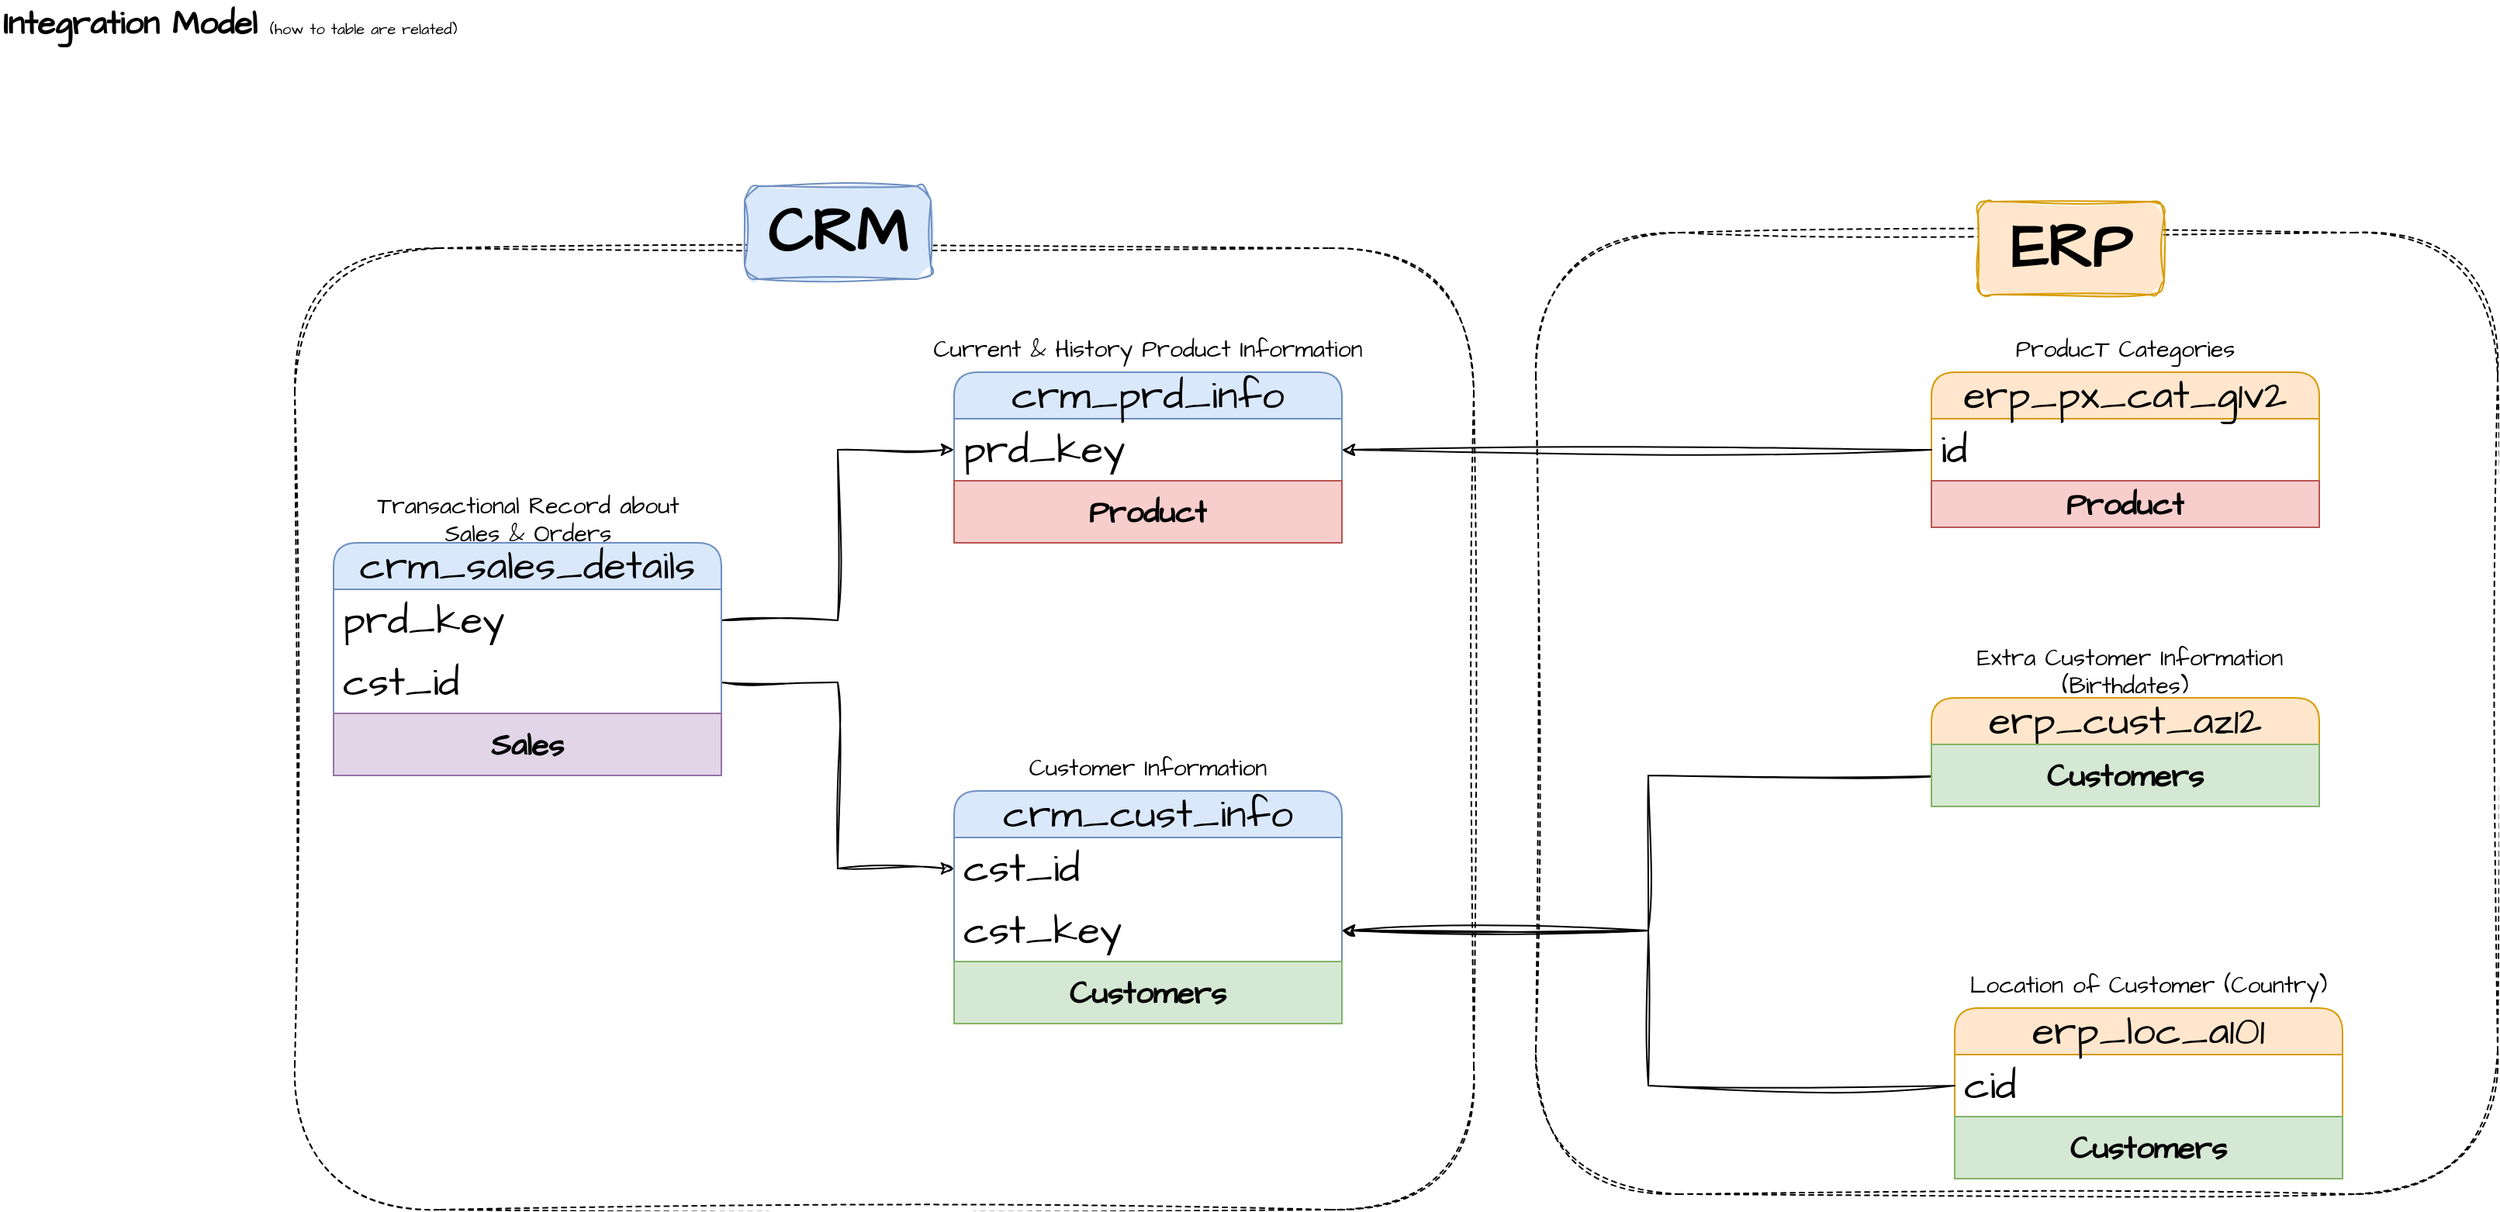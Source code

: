 <mxfile version="26.0.16">
  <diagram name="Page-1" id="4puyEekb4X_IylzsfQ45">
    <mxGraphModel dx="1500" dy="887" grid="1" gridSize="10" guides="1" tooltips="1" connect="1" arrows="1" fold="1" page="1" pageScale="1" pageWidth="827" pageHeight="1169" math="0" shadow="0">
      <root>
        <mxCell id="0" />
        <mxCell id="1" parent="0" />
        <mxCell id="3qB39O__vlH5QwlFf446-30" value="" style="rounded=1;whiteSpace=wrap;html=1;sketch=1;hachureGap=4;jiggle=2;curveFitting=1;fontFamily=Architects Daughter;fontSource=https%3A%2F%2Ffonts.googleapis.com%2Fcss%3Ffamily%3DArchitects%2BDaughter;dashed=1;fillColor=none;" parent="1" vertex="1">
          <mxGeometry x="1020" y="180" width="620" height="620" as="geometry" />
        </mxCell>
        <mxCell id="3qB39O__vlH5QwlFf446-1" value="&lt;font style=&quot;&quot;&gt;&lt;b style=&quot;font-size: 21px;&quot;&gt;Integration Model &lt;/b&gt;&lt;font style=&quot;font-size: 10px;&quot;&gt;(how to table are related)&lt;/font&gt;&lt;/font&gt;" style="text;html=1;align=left;verticalAlign=middle;whiteSpace=wrap;rounded=0;fontFamily=Architects Daughter;fontSource=https%3A%2F%2Ffonts.googleapis.com%2Fcss%3Ffamily%3DArchitects%2BDaughter;" parent="1" vertex="1">
          <mxGeometry x="30" y="30" width="390" height="30" as="geometry" />
        </mxCell>
        <mxCell id="3qB39O__vlH5QwlFf446-6" value="Customer Information" style="text;html=1;align=center;verticalAlign=middle;whiteSpace=wrap;rounded=0;fontFamily=Architects Daughter;fontSource=https%3A%2F%2Ffonts.googleapis.com%2Fcss%3Ffamily%3DArchitects%2BDaughter;fontSize=15;" parent="1" vertex="1">
          <mxGeometry x="655" y="510" width="230" height="30" as="geometry" />
        </mxCell>
        <mxCell id="3qB39O__vlH5QwlFf446-9" value="Current &amp;amp; History Product Information" style="text;html=1;align=center;verticalAlign=middle;whiteSpace=wrap;rounded=0;fontFamily=Architects Daughter;fontSource=https%3A%2F%2Ffonts.googleapis.com%2Fcss%3Ffamily%3DArchitects%2BDaughter;fontSize=15;" parent="1" vertex="1">
          <mxGeometry x="630" y="240" width="280" height="30" as="geometry" />
        </mxCell>
        <mxCell id="3qB39O__vlH5QwlFf446-12" value="Transactional Record about Sales &amp;amp; Orders" style="text;html=1;align=center;verticalAlign=middle;whiteSpace=wrap;rounded=0;fontFamily=Architects Daughter;fontSource=https%3A%2F%2Ffonts.googleapis.com%2Fcss%3Ffamily%3DArchitects%2BDaughter;fontSize=15;" parent="1" vertex="1">
          <mxGeometry x="267.5" y="350" width="205" height="30" as="geometry" />
        </mxCell>
        <mxCell id="3qB39O__vlH5QwlFf446-14" style="edgeStyle=orthogonalEdgeStyle;rounded=0;sketch=1;hachureGap=4;jiggle=2;curveFitting=1;orthogonalLoop=1;jettySize=auto;html=1;entryX=0;entryY=0.5;entryDx=0;entryDy=0;fontFamily=Architects Daughter;fontSource=https%3A%2F%2Ffonts.googleapis.com%2Fcss%3Ffamily%3DArchitects%2BDaughter;" parent="1" source="3qB39O__vlH5QwlFf446-13" target="3qB39O__vlH5QwlFf446-3" edge="1">
          <mxGeometry relative="1" as="geometry" />
        </mxCell>
        <mxCell id="3qB39O__vlH5QwlFf446-15" style="edgeStyle=orthogonalEdgeStyle;rounded=0;sketch=1;hachureGap=4;jiggle=2;curveFitting=1;orthogonalLoop=1;jettySize=auto;html=1;entryX=0;entryY=0.5;entryDx=0;entryDy=0;fontFamily=Architects Daughter;fontSource=https%3A%2F%2Ffonts.googleapis.com%2Fcss%3Ffamily%3DArchitects%2BDaughter;" parent="1" source="3qB39O__vlH5QwlFf446-11" target="3qB39O__vlH5QwlFf446-8" edge="1">
          <mxGeometry relative="1" as="geometry" />
        </mxCell>
        <mxCell id="3qB39O__vlH5QwlFf446-20" style="edgeStyle=orthogonalEdgeStyle;rounded=0;sketch=1;hachureGap=4;jiggle=2;curveFitting=1;orthogonalLoop=1;jettySize=auto;html=1;fontFamily=Architects Daughter;fontSource=https%3A%2F%2Ffonts.googleapis.com%2Fcss%3Ffamily%3DArchitects%2BDaughter;" parent="1" source="3qB39O__vlH5QwlFf446-17" target="3qB39O__vlH5QwlFf446-19" edge="1">
          <mxGeometry relative="1" as="geometry" />
        </mxCell>
        <mxCell id="3qB39O__vlH5QwlFf446-21" value="erp_loc_a101" style="swimlane;fontStyle=0;childLayout=stackLayout;horizontal=1;startSize=30;horizontalStack=0;resizeParent=1;resizeParentMax=0;resizeLast=0;collapsible=1;marginBottom=0;whiteSpace=wrap;html=1;hachureGap=4;fontFamily=Architects Daughter;fontSource=https%3A%2F%2Ffonts.googleapis.com%2Fcss%3Ffamily%3DArchitects%2BDaughter;rounded=1;fillColor=#ffe6cc;strokeColor=#d79b00;fontSize=26;arcSize=17;" parent="1" vertex="1">
          <mxGeometry x="1290" y="680" width="250" height="110" as="geometry">
            <mxRectangle x="110" y="270" width="230" height="80" as="alternateBounds" />
          </mxGeometry>
        </mxCell>
        <mxCell id="3qB39O__vlH5QwlFf446-22" value="cid" style="text;strokeColor=none;fillColor=none;align=left;verticalAlign=middle;spacingLeft=4;spacingRight=4;overflow=hidden;points=[[0,0.5],[1,0.5]];portConstraint=eastwest;rotatable=0;whiteSpace=wrap;html=1;fontFamily=Architects Daughter;fontSource=https%3A%2F%2Ffonts.googleapis.com%2Fcss%3Ffamily%3DArchitects%2BDaughter;fontSize=26;" parent="3qB39O__vlH5QwlFf446-21" vertex="1">
          <mxGeometry y="30" width="250" height="40" as="geometry" />
        </mxCell>
        <mxCell id="H_dzSZPHk7zQO8S-vS3x-8" value="&lt;font style=&quot;font-size: 20px;&quot;&gt;&lt;b&gt;Customers&lt;/b&gt;&lt;/font&gt;" style="text;html=1;strokeColor=#82b366;fillColor=#d5e8d4;align=center;verticalAlign=middle;whiteSpace=wrap;overflow=hidden;fontFamily=Architects Daughter;fontSource=https%3A%2F%2Ffonts.googleapis.com%2Fcss%3Ffamily%3DArchitects%2BDaughter;" vertex="1" parent="3qB39O__vlH5QwlFf446-21">
          <mxGeometry y="70" width="250" height="40" as="geometry" />
        </mxCell>
        <mxCell id="3qB39O__vlH5QwlFf446-24" style="edgeStyle=orthogonalEdgeStyle;rounded=0;sketch=1;hachureGap=4;jiggle=2;curveFitting=1;orthogonalLoop=1;jettySize=auto;html=1;fontFamily=Architects Daughter;fontSource=https%3A%2F%2Ffonts.googleapis.com%2Fcss%3Ffamily%3DArchitects%2BDaughter;" parent="1" source="3qB39O__vlH5QwlFf446-22" target="3qB39O__vlH5QwlFf446-19" edge="1">
          <mxGeometry relative="1" as="geometry" />
        </mxCell>
        <mxCell id="3qB39O__vlH5QwlFf446-25" value="erp_px_cat_g1v2" style="swimlane;fontStyle=0;childLayout=stackLayout;horizontal=1;startSize=30;horizontalStack=0;resizeParent=1;resizeParentMax=0;resizeLast=0;collapsible=1;marginBottom=0;whiteSpace=wrap;html=1;hachureGap=4;fontFamily=Architects Daughter;fontSource=https%3A%2F%2Ffonts.googleapis.com%2Fcss%3Ffamily%3DArchitects%2BDaughter;rounded=1;fillColor=#ffe6cc;strokeColor=#d79b00;fontSize=26;arcSize=17;" parent="1" vertex="1">
          <mxGeometry x="1275" y="270" width="250" height="100" as="geometry">
            <mxRectangle x="110" y="270" width="230" height="80" as="alternateBounds" />
          </mxGeometry>
        </mxCell>
        <mxCell id="3qB39O__vlH5QwlFf446-26" value="id" style="text;strokeColor=none;fillColor=none;align=left;verticalAlign=middle;spacingLeft=4;spacingRight=4;overflow=hidden;points=[[0,0.5],[1,0.5]];portConstraint=eastwest;rotatable=0;whiteSpace=wrap;html=1;fontFamily=Architects Daughter;fontSource=https%3A%2F%2Ffonts.googleapis.com%2Fcss%3Ffamily%3DArchitects%2BDaughter;fontSize=26;" parent="3qB39O__vlH5QwlFf446-25" vertex="1">
          <mxGeometry y="30" width="250" height="40" as="geometry" />
        </mxCell>
        <mxCell id="H_dzSZPHk7zQO8S-vS3x-2" value="&lt;font style=&quot;font-size: 20px;&quot;&gt;&lt;b&gt;Product&lt;/b&gt;&lt;/font&gt;" style="text;html=1;strokeColor=#b85450;fillColor=#f8cecc;align=center;verticalAlign=middle;whiteSpace=wrap;overflow=hidden;fontFamily=Architects Daughter;fontSource=https%3A%2F%2Ffonts.googleapis.com%2Fcss%3Ffamily%3DArchitects%2BDaughter;" vertex="1" parent="3qB39O__vlH5QwlFf446-25">
          <mxGeometry y="70" width="250" height="30" as="geometry" />
        </mxCell>
        <mxCell id="3qB39O__vlH5QwlFf446-27" value="ProducT Categories" style="text;html=1;align=center;verticalAlign=middle;whiteSpace=wrap;rounded=0;fontFamily=Architects Daughter;fontSource=https%3A%2F%2Ffonts.googleapis.com%2Fcss%3Ffamily%3DArchitects%2BDaughter;fontSize=15;" parent="1" vertex="1">
          <mxGeometry x="1260" y="240" width="280" height="30" as="geometry" />
        </mxCell>
        <mxCell id="3qB39O__vlH5QwlFf446-28" style="edgeStyle=orthogonalEdgeStyle;rounded=0;sketch=1;hachureGap=4;jiggle=2;curveFitting=1;orthogonalLoop=1;jettySize=auto;html=1;fontFamily=Architects Daughter;fontSource=https%3A%2F%2Ffonts.googleapis.com%2Fcss%3Ffamily%3DArchitects%2BDaughter;" parent="1" source="3qB39O__vlH5QwlFf446-26" target="3qB39O__vlH5QwlFf446-8" edge="1">
          <mxGeometry relative="1" as="geometry" />
        </mxCell>
        <mxCell id="3qB39O__vlH5QwlFf446-29" value="" style="rounded=1;whiteSpace=wrap;html=1;sketch=1;hachureGap=4;jiggle=2;curveFitting=1;fontFamily=Architects Daughter;fontSource=https%3A%2F%2Ffonts.googleapis.com%2Fcss%3Ffamily%3DArchitects%2BDaughter;dashed=1;fillColor=none;" parent="1" vertex="1">
          <mxGeometry x="220" y="190" width="760" height="620" as="geometry" />
        </mxCell>
        <mxCell id="3qB39O__vlH5QwlFf446-31" value="CRM" style="rounded=1;whiteSpace=wrap;html=1;sketch=1;hachureGap=4;jiggle=2;curveFitting=1;fontFamily=Architects Daughter;fontSource=https%3A%2F%2Ffonts.googleapis.com%2Fcss%3Ffamily%3DArchitects%2BDaughter;fillColor=#dae8fc;strokeColor=#6c8ebf;fontSize=40;fontStyle=1;fillStyle=solid;" parent="1" vertex="1">
          <mxGeometry x="510" y="150" width="120" height="60" as="geometry" />
        </mxCell>
        <mxCell id="3qB39O__vlH5QwlFf446-32" value="ERP" style="rounded=1;whiteSpace=wrap;html=1;sketch=1;hachureGap=4;jiggle=2;curveFitting=1;fontFamily=Architects Daughter;fontSource=https%3A%2F%2Ffonts.googleapis.com%2Fcss%3Ffamily%3DArchitects%2BDaughter;fillColor=#ffe6cc;strokeColor=#d79b00;fontSize=40;fontStyle=1;fillStyle=solid;" parent="1" vertex="1">
          <mxGeometry x="1305" y="160" width="120" height="60" as="geometry" />
        </mxCell>
        <mxCell id="3qB39O__vlH5QwlFf446-17" value="cid" style="text;strokeColor=none;fillColor=none;align=left;verticalAlign=middle;spacingLeft=4;spacingRight=4;overflow=hidden;points=[[0,0.5],[1,0.5]];portConstraint=eastwest;rotatable=0;whiteSpace=wrap;html=1;fontFamily=Architects Daughter;fontSource=https%3A%2F%2Ffonts.googleapis.com%2Fcss%3Ffamily%3DArchitects%2BDaughter;fontSize=26;" parent="1" vertex="1">
          <mxGeometry x="1290" y="510" width="250" height="40" as="geometry" />
        </mxCell>
        <mxCell id="3qB39O__vlH5QwlFf446-18" value="&amp;nbsp;Extra Customer Information (Birthdates)" style="text;html=1;align=center;verticalAlign=middle;whiteSpace=wrap;rounded=0;fontFamily=Architects Daughter;fontSource=https%3A%2F%2Ffonts.googleapis.com%2Fcss%3Ffamily%3DArchitects%2BDaughter;fontSize=15;" parent="1" vertex="1">
          <mxGeometry x="1260" y="445" width="280" height="35" as="geometry" />
        </mxCell>
        <mxCell id="3qB39O__vlH5QwlFf446-23" value="Location of Customer (Country)" style="text;html=1;align=center;verticalAlign=middle;whiteSpace=wrap;rounded=0;fontFamily=Architects Daughter;fontSource=https%3A%2F%2Ffonts.googleapis.com%2Fcss%3Ffamily%3DArchitects%2BDaughter;fontSize=15;" parent="1" vertex="1">
          <mxGeometry x="1275" y="650" width="280" height="30" as="geometry" />
        </mxCell>
        <mxCell id="3qB39O__vlH5QwlFf446-2" value="crm_cust_info" style="swimlane;fontStyle=0;childLayout=stackLayout;horizontal=1;startSize=30;horizontalStack=0;resizeParent=1;resizeParentMax=0;resizeLast=0;collapsible=1;marginBottom=0;whiteSpace=wrap;html=1;hachureGap=4;fontFamily=Architects Daughter;fontSource=https%3A%2F%2Ffonts.googleapis.com%2Fcss%3Ffamily%3DArchitects%2BDaughter;rounded=1;fillColor=#dae8fc;strokeColor=#6c8ebf;fontSize=26;arcSize=17;" parent="1" vertex="1">
          <mxGeometry x="645" y="540" width="250" height="150" as="geometry">
            <mxRectangle x="110" y="270" width="230" height="80" as="alternateBounds" />
          </mxGeometry>
        </mxCell>
        <mxCell id="3qB39O__vlH5QwlFf446-3" value="cst_id" style="text;strokeColor=none;fillColor=none;align=left;verticalAlign=middle;spacingLeft=4;spacingRight=4;overflow=hidden;points=[[0,0.5],[1,0.5]];portConstraint=eastwest;rotatable=0;whiteSpace=wrap;html=1;fontFamily=Architects Daughter;fontSource=https%3A%2F%2Ffonts.googleapis.com%2Fcss%3Ffamily%3DArchitects%2BDaughter;fontSize=26;" parent="3qB39O__vlH5QwlFf446-2" vertex="1">
          <mxGeometry y="30" width="250" height="40" as="geometry" />
        </mxCell>
        <mxCell id="3qB39O__vlH5QwlFf446-19" value="cst_key" style="text;strokeColor=none;fillColor=none;align=left;verticalAlign=middle;spacingLeft=4;spacingRight=4;overflow=hidden;points=[[0,0.5],[1,0.5]];portConstraint=eastwest;rotatable=0;whiteSpace=wrap;html=1;fontFamily=Architects Daughter;fontSource=https%3A%2F%2Ffonts.googleapis.com%2Fcss%3Ffamily%3DArchitects%2BDaughter;fontSize=26;" parent="3qB39O__vlH5QwlFf446-2" vertex="1">
          <mxGeometry y="70" width="250" height="40" as="geometry" />
        </mxCell>
        <mxCell id="H_dzSZPHk7zQO8S-vS3x-6" value="&lt;font style=&quot;font-size: 20px;&quot;&gt;&lt;b&gt;Customers&lt;/b&gt;&lt;/font&gt;" style="text;html=1;strokeColor=#82b366;fillColor=#d5e8d4;align=center;verticalAlign=middle;whiteSpace=wrap;overflow=hidden;fontFamily=Architects Daughter;fontSource=https%3A%2F%2Ffonts.googleapis.com%2Fcss%3Ffamily%3DArchitects%2BDaughter;" vertex="1" parent="3qB39O__vlH5QwlFf446-2">
          <mxGeometry y="110" width="250" height="40" as="geometry" />
        </mxCell>
        <mxCell id="3qB39O__vlH5QwlFf446-7" value="crm_prd_info" style="swimlane;fontStyle=0;childLayout=stackLayout;horizontal=1;startSize=30;horizontalStack=0;resizeParent=1;resizeParentMax=0;resizeLast=0;collapsible=1;marginBottom=0;whiteSpace=wrap;html=1;hachureGap=4;fontFamily=Architects Daughter;fontSource=https%3A%2F%2Ffonts.googleapis.com%2Fcss%3Ffamily%3DArchitects%2BDaughter;rounded=1;fillColor=#dae8fc;strokeColor=#6c8ebf;fontSize=26;arcSize=17;" parent="1" vertex="1">
          <mxGeometry x="645" y="270" width="250" height="110" as="geometry">
            <mxRectangle x="110" y="270" width="230" height="80" as="alternateBounds" />
          </mxGeometry>
        </mxCell>
        <mxCell id="3qB39O__vlH5QwlFf446-8" value="prd_key" style="text;strokeColor=none;fillColor=none;align=left;verticalAlign=middle;spacingLeft=4;spacingRight=4;overflow=hidden;points=[[0,0.5],[1,0.5]];portConstraint=eastwest;rotatable=0;whiteSpace=wrap;html=1;fontFamily=Architects Daughter;fontSource=https%3A%2F%2Ffonts.googleapis.com%2Fcss%3Ffamily%3DArchitects%2BDaughter;fontSize=26;" parent="3qB39O__vlH5QwlFf446-7" vertex="1">
          <mxGeometry y="30" width="250" height="40" as="geometry" />
        </mxCell>
        <mxCell id="H_dzSZPHk7zQO8S-vS3x-1" value="&lt;font style=&quot;font-size: 20px;&quot;&gt;&lt;b&gt;Product&lt;/b&gt;&lt;/font&gt;" style="text;html=1;strokeColor=#b85450;fillColor=#f8cecc;align=center;verticalAlign=middle;whiteSpace=wrap;overflow=hidden;fontFamily=Architects Daughter;fontSource=https%3A%2F%2Ffonts.googleapis.com%2Fcss%3Ffamily%3DArchitects%2BDaughter;" vertex="1" parent="3qB39O__vlH5QwlFf446-7">
          <mxGeometry y="70" width="250" height="40" as="geometry" />
        </mxCell>
        <mxCell id="3qB39O__vlH5QwlFf446-10" value="crm_sales_details" style="swimlane;fontStyle=0;childLayout=stackLayout;horizontal=1;startSize=30;horizontalStack=0;resizeParent=1;resizeParentMax=0;resizeLast=0;collapsible=1;marginBottom=0;whiteSpace=wrap;html=1;hachureGap=4;fontFamily=Architects Daughter;fontSource=https%3A%2F%2Ffonts.googleapis.com%2Fcss%3Ffamily%3DArchitects%2BDaughter;rounded=1;fillColor=#dae8fc;strokeColor=#6c8ebf;fontSize=26;arcSize=17;" parent="1" vertex="1">
          <mxGeometry x="245" y="380" width="250" height="150" as="geometry">
            <mxRectangle x="110" y="270" width="230" height="80" as="alternateBounds" />
          </mxGeometry>
        </mxCell>
        <mxCell id="3qB39O__vlH5QwlFf446-11" value="prd_key" style="text;strokeColor=none;fillColor=none;align=left;verticalAlign=middle;spacingLeft=4;spacingRight=4;overflow=hidden;points=[[0,0.5],[1,0.5]];portConstraint=eastwest;rotatable=0;whiteSpace=wrap;html=1;fontFamily=Architects Daughter;fontSource=https%3A%2F%2Ffonts.googleapis.com%2Fcss%3Ffamily%3DArchitects%2BDaughter;fontSize=26;" parent="3qB39O__vlH5QwlFf446-10" vertex="1">
          <mxGeometry y="30" width="250" height="40" as="geometry" />
        </mxCell>
        <mxCell id="3qB39O__vlH5QwlFf446-13" value="cst_id" style="text;strokeColor=none;fillColor=none;align=left;verticalAlign=middle;spacingLeft=4;spacingRight=4;overflow=hidden;points=[[0,0.5],[1,0.5]];portConstraint=eastwest;rotatable=0;whiteSpace=wrap;html=1;fontFamily=Architects Daughter;fontSource=https%3A%2F%2Ffonts.googleapis.com%2Fcss%3Ffamily%3DArchitects%2BDaughter;fontSize=26;" parent="3qB39O__vlH5QwlFf446-10" vertex="1">
          <mxGeometry y="70" width="250" height="40" as="geometry" />
        </mxCell>
        <mxCell id="H_dzSZPHk7zQO8S-vS3x-10" value="&lt;font style=&quot;font-size: 20px;&quot;&gt;&lt;b&gt;Sales&lt;/b&gt;&lt;/font&gt;" style="text;html=1;strokeColor=#9673a6;fillColor=#e1d5e7;align=center;verticalAlign=middle;whiteSpace=wrap;overflow=hidden;fontFamily=Architects Daughter;fontSource=https%3A%2F%2Ffonts.googleapis.com%2Fcss%3Ffamily%3DArchitects%2BDaughter;" vertex="1" parent="3qB39O__vlH5QwlFf446-10">
          <mxGeometry y="110" width="250" height="40" as="geometry" />
        </mxCell>
        <mxCell id="3qB39O__vlH5QwlFf446-16" value="erp_cust_az12" style="swimlane;fontStyle=0;childLayout=stackLayout;horizontal=1;startSize=30;horizontalStack=0;resizeParent=1;resizeParentMax=0;resizeLast=0;collapsible=1;marginBottom=0;whiteSpace=wrap;html=1;hachureGap=4;fontFamily=Architects Daughter;fontSource=https%3A%2F%2Ffonts.googleapis.com%2Fcss%3Ffamily%3DArchitects%2BDaughter;rounded=1;fillColor=#ffe6cc;strokeColor=#d79b00;fontSize=26;arcSize=17;" parent="1" vertex="1">
          <mxGeometry x="1275" y="480" width="250" height="70" as="geometry">
            <mxRectangle x="110" y="270" width="230" height="80" as="alternateBounds" />
          </mxGeometry>
        </mxCell>
        <mxCell id="H_dzSZPHk7zQO8S-vS3x-7" value="&lt;font style=&quot;font-size: 20px;&quot;&gt;&lt;b&gt;Customers&lt;/b&gt;&lt;/font&gt;" style="text;html=1;strokeColor=#82b366;fillColor=#d5e8d4;align=center;verticalAlign=middle;whiteSpace=wrap;overflow=hidden;fontFamily=Architects Daughter;fontSource=https%3A%2F%2Ffonts.googleapis.com%2Fcss%3Ffamily%3DArchitects%2BDaughter;" vertex="1" parent="3qB39O__vlH5QwlFf446-16">
          <mxGeometry y="30" width="250" height="40" as="geometry" />
        </mxCell>
      </root>
    </mxGraphModel>
  </diagram>
</mxfile>
